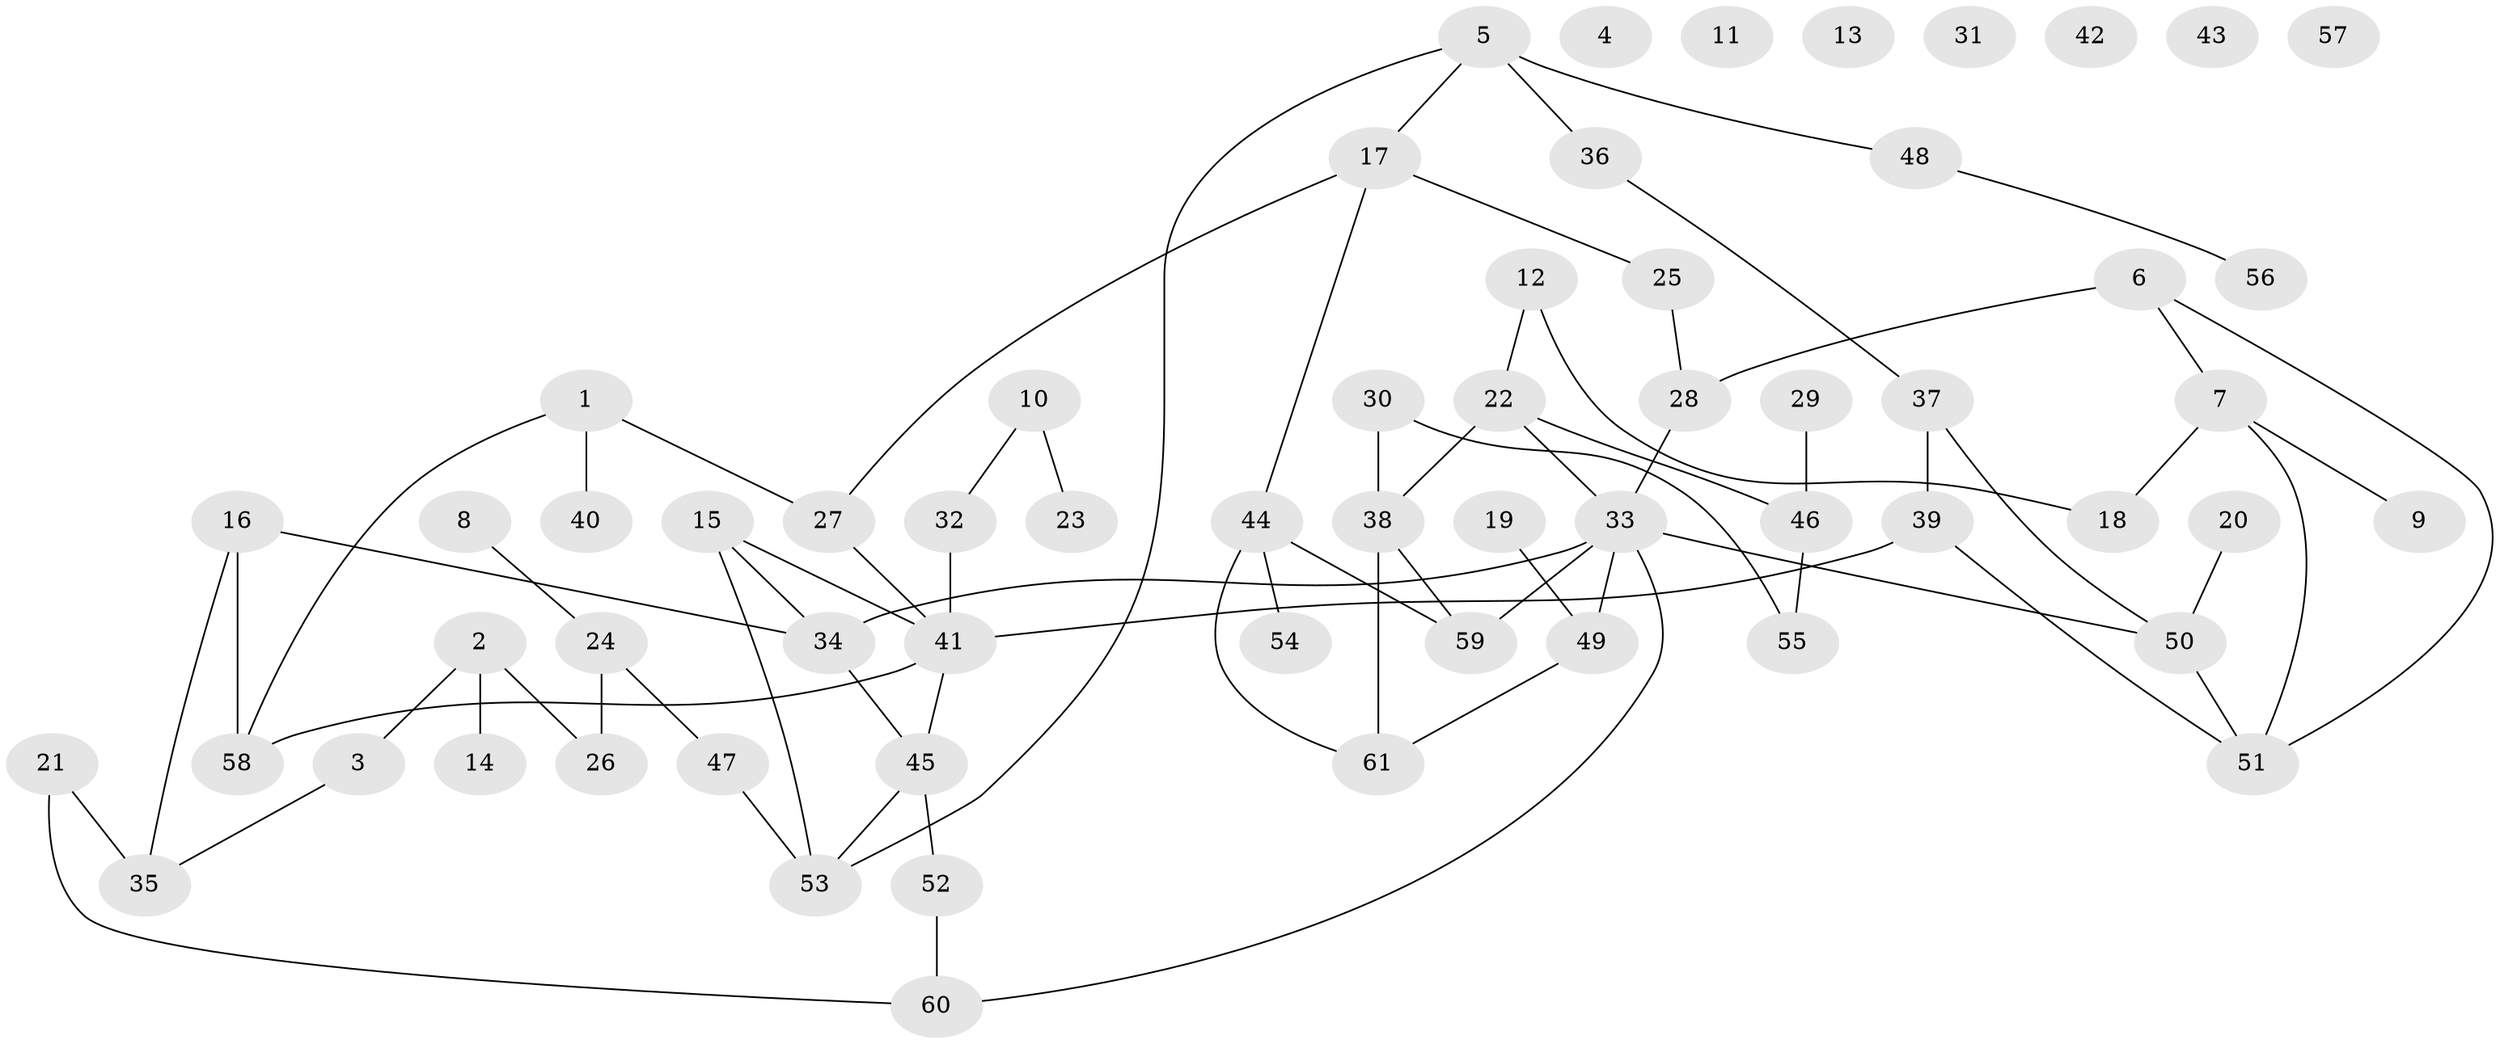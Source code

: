 // Generated by graph-tools (version 1.1) at 2025/40/03/09/25 04:40:47]
// undirected, 61 vertices, 73 edges
graph export_dot {
graph [start="1"]
  node [color=gray90,style=filled];
  1;
  2;
  3;
  4;
  5;
  6;
  7;
  8;
  9;
  10;
  11;
  12;
  13;
  14;
  15;
  16;
  17;
  18;
  19;
  20;
  21;
  22;
  23;
  24;
  25;
  26;
  27;
  28;
  29;
  30;
  31;
  32;
  33;
  34;
  35;
  36;
  37;
  38;
  39;
  40;
  41;
  42;
  43;
  44;
  45;
  46;
  47;
  48;
  49;
  50;
  51;
  52;
  53;
  54;
  55;
  56;
  57;
  58;
  59;
  60;
  61;
  1 -- 27;
  1 -- 40;
  1 -- 58;
  2 -- 3;
  2 -- 14;
  2 -- 26;
  3 -- 35;
  5 -- 17;
  5 -- 36;
  5 -- 48;
  5 -- 53;
  6 -- 7;
  6 -- 28;
  6 -- 51;
  7 -- 9;
  7 -- 18;
  7 -- 51;
  8 -- 24;
  10 -- 23;
  10 -- 32;
  12 -- 18;
  12 -- 22;
  15 -- 34;
  15 -- 41;
  15 -- 53;
  16 -- 34;
  16 -- 35;
  16 -- 58;
  17 -- 25;
  17 -- 27;
  17 -- 44;
  19 -- 49;
  20 -- 50;
  21 -- 35;
  21 -- 60;
  22 -- 33;
  22 -- 38;
  22 -- 46;
  24 -- 26;
  24 -- 47;
  25 -- 28;
  27 -- 41;
  28 -- 33;
  29 -- 46;
  30 -- 38;
  30 -- 55;
  32 -- 41;
  33 -- 34;
  33 -- 49;
  33 -- 50;
  33 -- 59;
  33 -- 60;
  34 -- 45;
  36 -- 37;
  37 -- 39;
  37 -- 50;
  38 -- 59;
  38 -- 61;
  39 -- 41;
  39 -- 51;
  41 -- 45;
  41 -- 58;
  44 -- 54;
  44 -- 59;
  44 -- 61;
  45 -- 52;
  45 -- 53;
  46 -- 55;
  47 -- 53;
  48 -- 56;
  49 -- 61;
  50 -- 51;
  52 -- 60;
}
